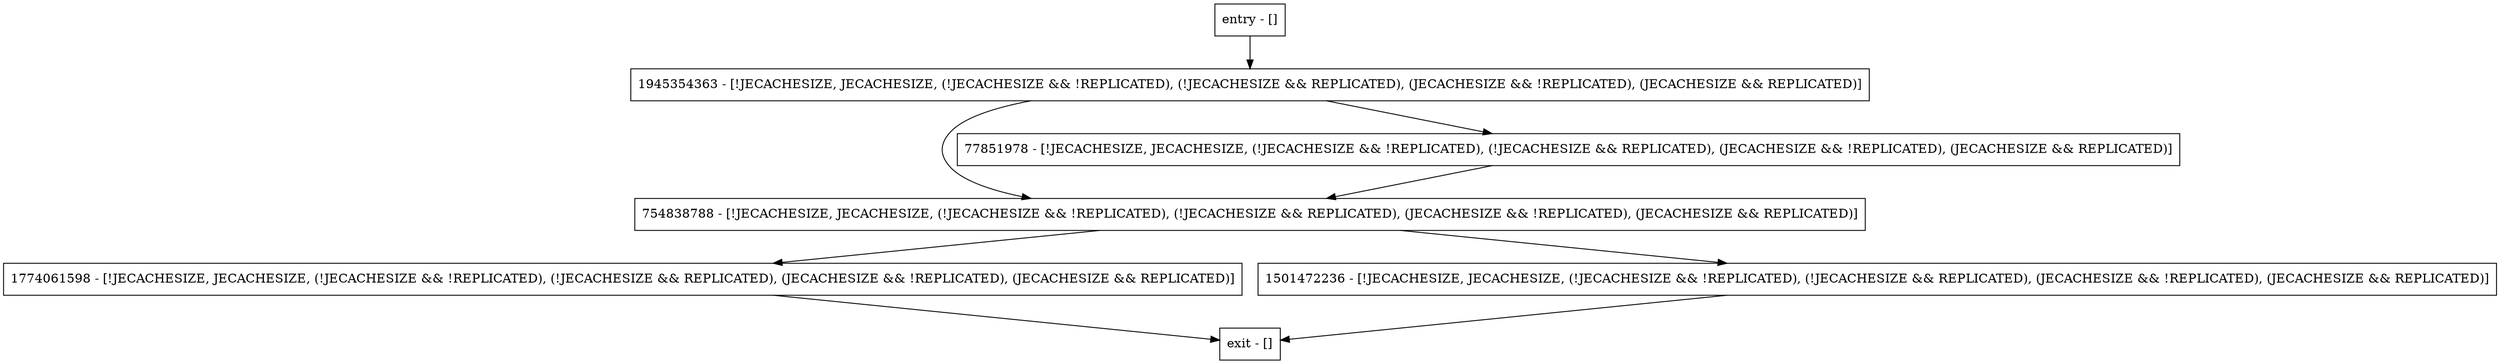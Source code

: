 digraph openDatabase {
node [shape=record];
entry [label="entry - []"];
exit [label="exit - []"];
1774061598 [label="1774061598 - [!JECACHESIZE, JECACHESIZE, (!JECACHESIZE && !REPLICATED), (!JECACHESIZE && REPLICATED), (JECACHESIZE && !REPLICATED), (JECACHESIZE && REPLICATED)]"];
1501472236 [label="1501472236 - [!JECACHESIZE, JECACHESIZE, (!JECACHESIZE && !REPLICATED), (!JECACHESIZE && REPLICATED), (JECACHESIZE && !REPLICATED), (JECACHESIZE && REPLICATED)]"];
1945354363 [label="1945354363 - [!JECACHESIZE, JECACHESIZE, (!JECACHESIZE && !REPLICATED), (!JECACHESIZE && REPLICATED), (JECACHESIZE && !REPLICATED), (JECACHESIZE && REPLICATED)]"];
754838788 [label="754838788 - [!JECACHESIZE, JECACHESIZE, (!JECACHESIZE && !REPLICATED), (!JECACHESIZE && REPLICATED), (JECACHESIZE && !REPLICATED), (JECACHESIZE && REPLICATED)]"];
77851978 [label="77851978 - [!JECACHESIZE, JECACHESIZE, (!JECACHESIZE && !REPLICATED), (!JECACHESIZE && REPLICATED), (JECACHESIZE && !REPLICATED), (JECACHESIZE && REPLICATED)]"];
entry;
exit;
entry -> 1945354363;
1774061598 -> exit;
1501472236 -> exit;
1945354363 -> 77851978;
1945354363 -> 754838788;
754838788 -> 1774061598;
754838788 -> 1501472236;
77851978 -> 754838788;
}
